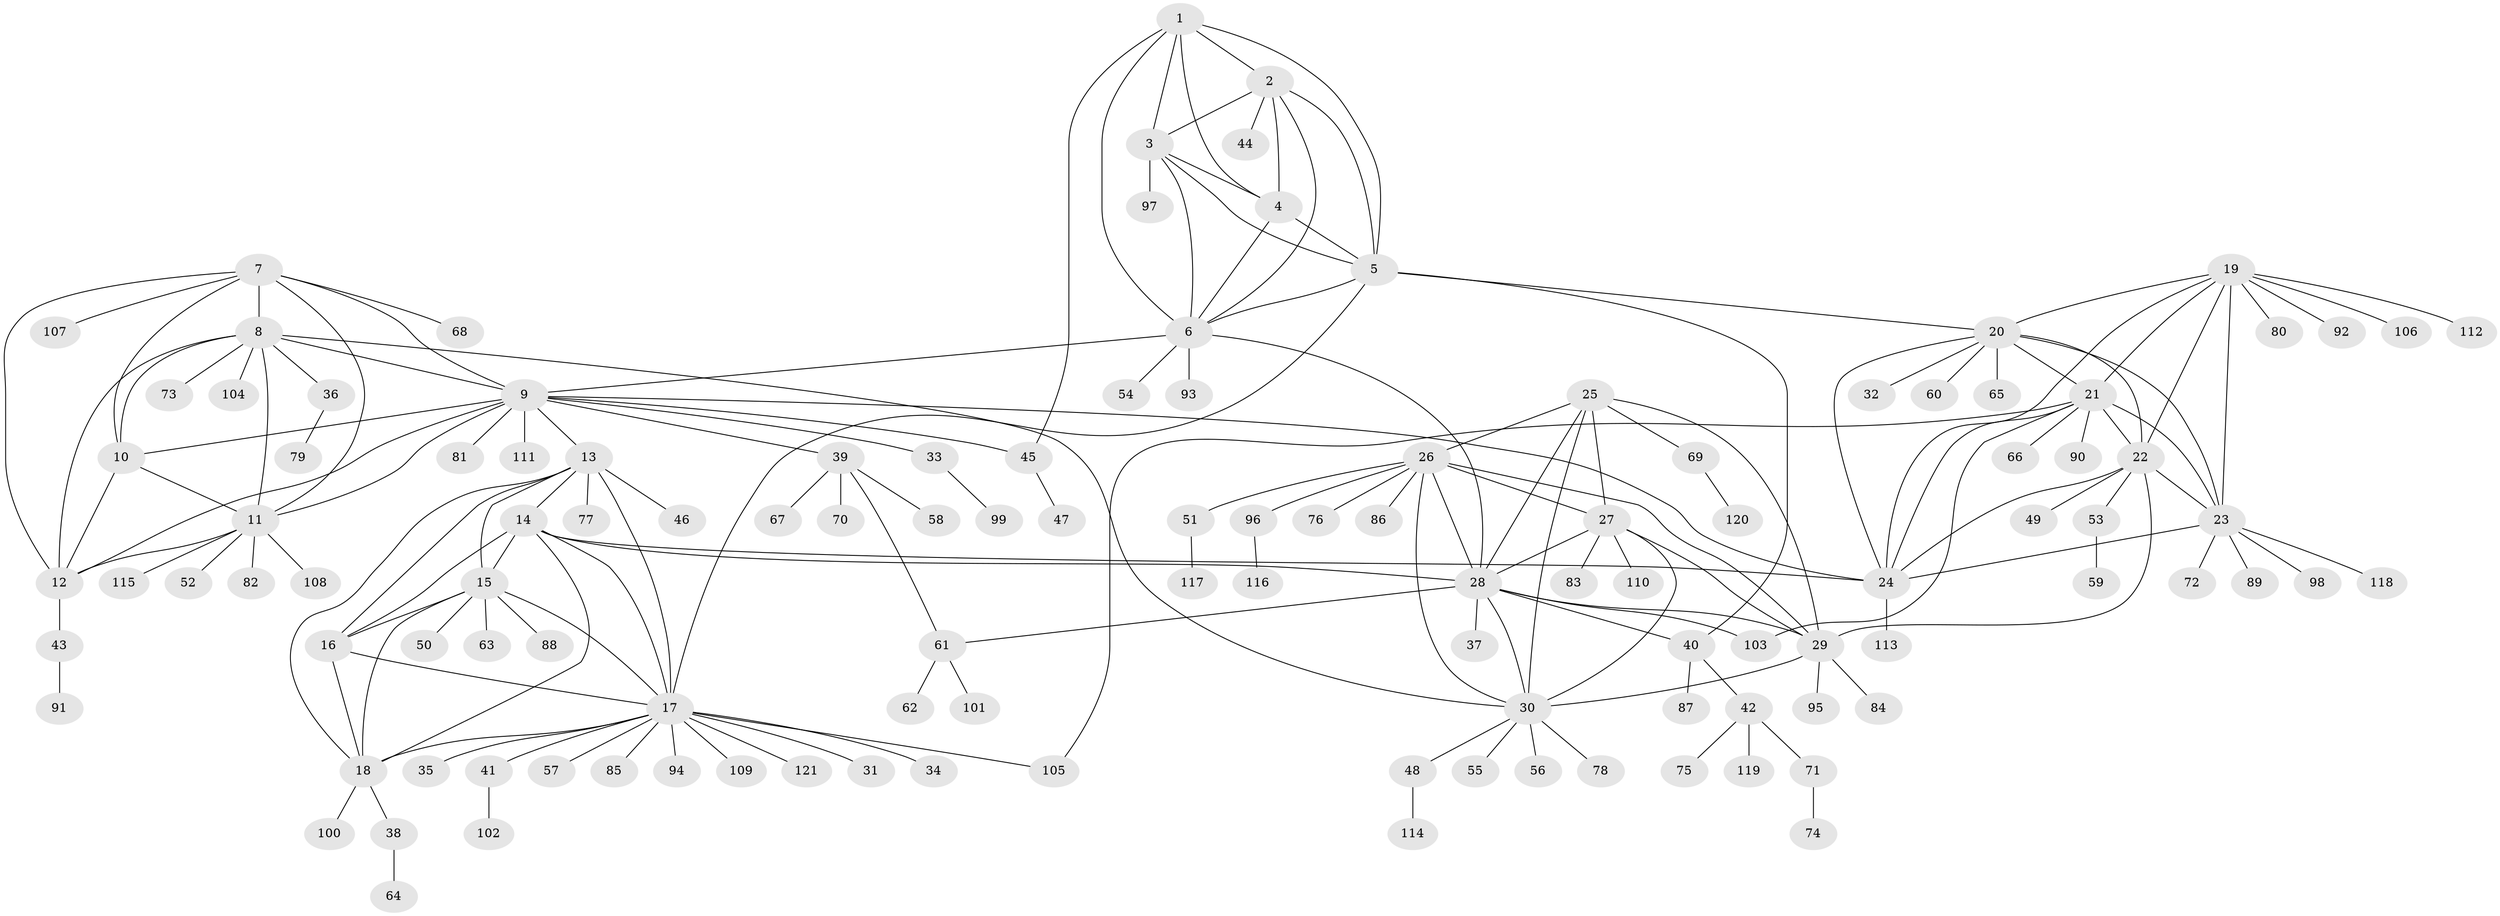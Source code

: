 // coarse degree distribution, {2: 0.10810810810810811, 5: 0.05405405405405406, 4: 0.08108108108108109, 1: 0.5945945945945946, 7: 0.02702702702702703, 8: 0.02702702702702703, 3: 0.02702702702702703, 9: 0.02702702702702703, 6: 0.02702702702702703, 13: 0.02702702702702703}
// Generated by graph-tools (version 1.1) at 2025/37/03/04/25 23:37:34]
// undirected, 121 vertices, 181 edges
graph export_dot {
  node [color=gray90,style=filled];
  1;
  2;
  3;
  4;
  5;
  6;
  7;
  8;
  9;
  10;
  11;
  12;
  13;
  14;
  15;
  16;
  17;
  18;
  19;
  20;
  21;
  22;
  23;
  24;
  25;
  26;
  27;
  28;
  29;
  30;
  31;
  32;
  33;
  34;
  35;
  36;
  37;
  38;
  39;
  40;
  41;
  42;
  43;
  44;
  45;
  46;
  47;
  48;
  49;
  50;
  51;
  52;
  53;
  54;
  55;
  56;
  57;
  58;
  59;
  60;
  61;
  62;
  63;
  64;
  65;
  66;
  67;
  68;
  69;
  70;
  71;
  72;
  73;
  74;
  75;
  76;
  77;
  78;
  79;
  80;
  81;
  82;
  83;
  84;
  85;
  86;
  87;
  88;
  89;
  90;
  91;
  92;
  93;
  94;
  95;
  96;
  97;
  98;
  99;
  100;
  101;
  102;
  103;
  104;
  105;
  106;
  107;
  108;
  109;
  110;
  111;
  112;
  113;
  114;
  115;
  116;
  117;
  118;
  119;
  120;
  121;
  1 -- 2;
  1 -- 3;
  1 -- 4;
  1 -- 5;
  1 -- 6;
  1 -- 45;
  2 -- 3;
  2 -- 4;
  2 -- 5;
  2 -- 6;
  2 -- 44;
  3 -- 4;
  3 -- 5;
  3 -- 6;
  3 -- 97;
  4 -- 5;
  4 -- 6;
  5 -- 6;
  5 -- 17;
  5 -- 20;
  5 -- 40;
  6 -- 9;
  6 -- 28;
  6 -- 54;
  6 -- 93;
  7 -- 8;
  7 -- 9;
  7 -- 10;
  7 -- 11;
  7 -- 12;
  7 -- 68;
  7 -- 107;
  8 -- 9;
  8 -- 10;
  8 -- 11;
  8 -- 12;
  8 -- 30;
  8 -- 36;
  8 -- 73;
  8 -- 104;
  9 -- 10;
  9 -- 11;
  9 -- 12;
  9 -- 13;
  9 -- 24;
  9 -- 33;
  9 -- 39;
  9 -- 45;
  9 -- 81;
  9 -- 111;
  10 -- 11;
  10 -- 12;
  11 -- 12;
  11 -- 52;
  11 -- 82;
  11 -- 108;
  11 -- 115;
  12 -- 43;
  13 -- 14;
  13 -- 15;
  13 -- 16;
  13 -- 17;
  13 -- 18;
  13 -- 46;
  13 -- 77;
  14 -- 15;
  14 -- 16;
  14 -- 17;
  14 -- 18;
  14 -- 24;
  14 -- 28;
  15 -- 16;
  15 -- 17;
  15 -- 18;
  15 -- 50;
  15 -- 63;
  15 -- 88;
  16 -- 17;
  16 -- 18;
  17 -- 18;
  17 -- 31;
  17 -- 34;
  17 -- 35;
  17 -- 41;
  17 -- 57;
  17 -- 85;
  17 -- 94;
  17 -- 105;
  17 -- 109;
  17 -- 121;
  18 -- 38;
  18 -- 100;
  19 -- 20;
  19 -- 21;
  19 -- 22;
  19 -- 23;
  19 -- 24;
  19 -- 80;
  19 -- 92;
  19 -- 106;
  19 -- 112;
  20 -- 21;
  20 -- 22;
  20 -- 23;
  20 -- 24;
  20 -- 32;
  20 -- 60;
  20 -- 65;
  21 -- 22;
  21 -- 23;
  21 -- 24;
  21 -- 66;
  21 -- 90;
  21 -- 103;
  21 -- 105;
  22 -- 23;
  22 -- 24;
  22 -- 29;
  22 -- 49;
  22 -- 53;
  23 -- 24;
  23 -- 72;
  23 -- 89;
  23 -- 98;
  23 -- 118;
  24 -- 113;
  25 -- 26;
  25 -- 27;
  25 -- 28;
  25 -- 29;
  25 -- 30;
  25 -- 69;
  26 -- 27;
  26 -- 28;
  26 -- 29;
  26 -- 30;
  26 -- 51;
  26 -- 76;
  26 -- 86;
  26 -- 96;
  27 -- 28;
  27 -- 29;
  27 -- 30;
  27 -- 83;
  27 -- 110;
  28 -- 29;
  28 -- 30;
  28 -- 37;
  28 -- 40;
  28 -- 61;
  28 -- 103;
  29 -- 30;
  29 -- 84;
  29 -- 95;
  30 -- 48;
  30 -- 55;
  30 -- 56;
  30 -- 78;
  33 -- 99;
  36 -- 79;
  38 -- 64;
  39 -- 58;
  39 -- 61;
  39 -- 67;
  39 -- 70;
  40 -- 42;
  40 -- 87;
  41 -- 102;
  42 -- 71;
  42 -- 75;
  42 -- 119;
  43 -- 91;
  45 -- 47;
  48 -- 114;
  51 -- 117;
  53 -- 59;
  61 -- 62;
  61 -- 101;
  69 -- 120;
  71 -- 74;
  96 -- 116;
}
